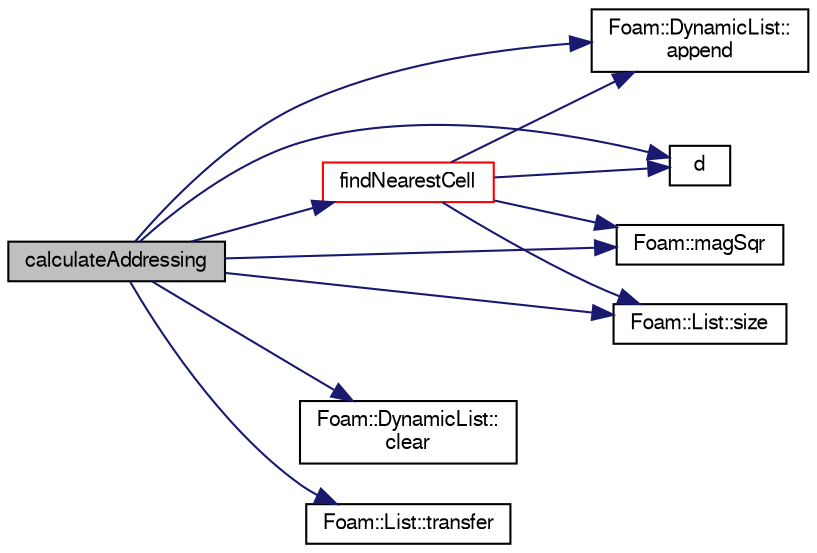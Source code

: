 digraph "calculateAddressing"
{
  bgcolor="transparent";
  edge [fontname="FreeSans",fontsize="10",labelfontname="FreeSans",labelfontsize="10"];
  node [fontname="FreeSans",fontsize="10",shape=record];
  rankdir="LR";
  Node89 [label="calculateAddressing",height=0.2,width=0.4,color="black", fillcolor="grey75", style="filled", fontcolor="black"];
  Node89 -> Node90 [color="midnightblue",fontsize="10",style="solid",fontname="FreeSans"];
  Node90 [label="Foam::DynamicList::\lappend",height=0.2,width=0.4,color="black",URL="$a25890.html#a7b67b42af715604376ad63a681dee6d8",tooltip="Append an element at the end of the list. "];
  Node89 -> Node91 [color="midnightblue",fontsize="10",style="solid",fontname="FreeSans"];
  Node91 [label="Foam::DynamicList::\lclear",height=0.2,width=0.4,color="black",URL="$a25890.html#ac8bb3912a3ce86b15842e79d0b421204",tooltip="Clear the addressed list, i.e. set the size to zero. "];
  Node89 -> Node92 [color="midnightblue",fontsize="10",style="solid",fontname="FreeSans"];
  Node92 [label="d",height=0.2,width=0.4,color="black",URL="$a38951.html#aa182a9055736468dd160f12649a01fd1"];
  Node89 -> Node93 [color="midnightblue",fontsize="10",style="solid",fontname="FreeSans"];
  Node93 [label="findNearestCell",height=0.2,width=0.4,color="red",URL="$a29246.html#a22fa8909617e2093ab06e94abd2d8ed7",tooltip="Find the nearest cell on mesh2 for cell1 on mesh1. "];
  Node93 -> Node90 [color="midnightblue",fontsize="10",style="solid",fontname="FreeSans"];
  Node93 -> Node92 [color="midnightblue",fontsize="10",style="solid",fontname="FreeSans"];
  Node93 -> Node156 [color="midnightblue",fontsize="10",style="solid",fontname="FreeSans"];
  Node156 [label="Foam::magSqr",height=0.2,width=0.4,color="black",URL="$a21124.html#ae6fff2c6981e6d9618aa5038e69def6e"];
  Node93 -> Node151 [color="midnightblue",fontsize="10",style="solid",fontname="FreeSans"];
  Node151 [label="Foam::List::size",height=0.2,width=0.4,color="black",URL="$a25694.html#a8a5f6fa29bd4b500caf186f60245b384",tooltip="Override size to be inconsistent with allocated storage. "];
  Node89 -> Node156 [color="midnightblue",fontsize="10",style="solid",fontname="FreeSans"];
  Node89 -> Node151 [color="midnightblue",fontsize="10",style="solid",fontname="FreeSans"];
  Node89 -> Node161 [color="midnightblue",fontsize="10",style="solid",fontname="FreeSans"];
  Node161 [label="Foam::List::transfer",height=0.2,width=0.4,color="black",URL="$a25694.html#a25ad1d2084d16b234b0cf91c07e832c0",tooltip="Transfer the contents of the argument List into this list. "];
}
